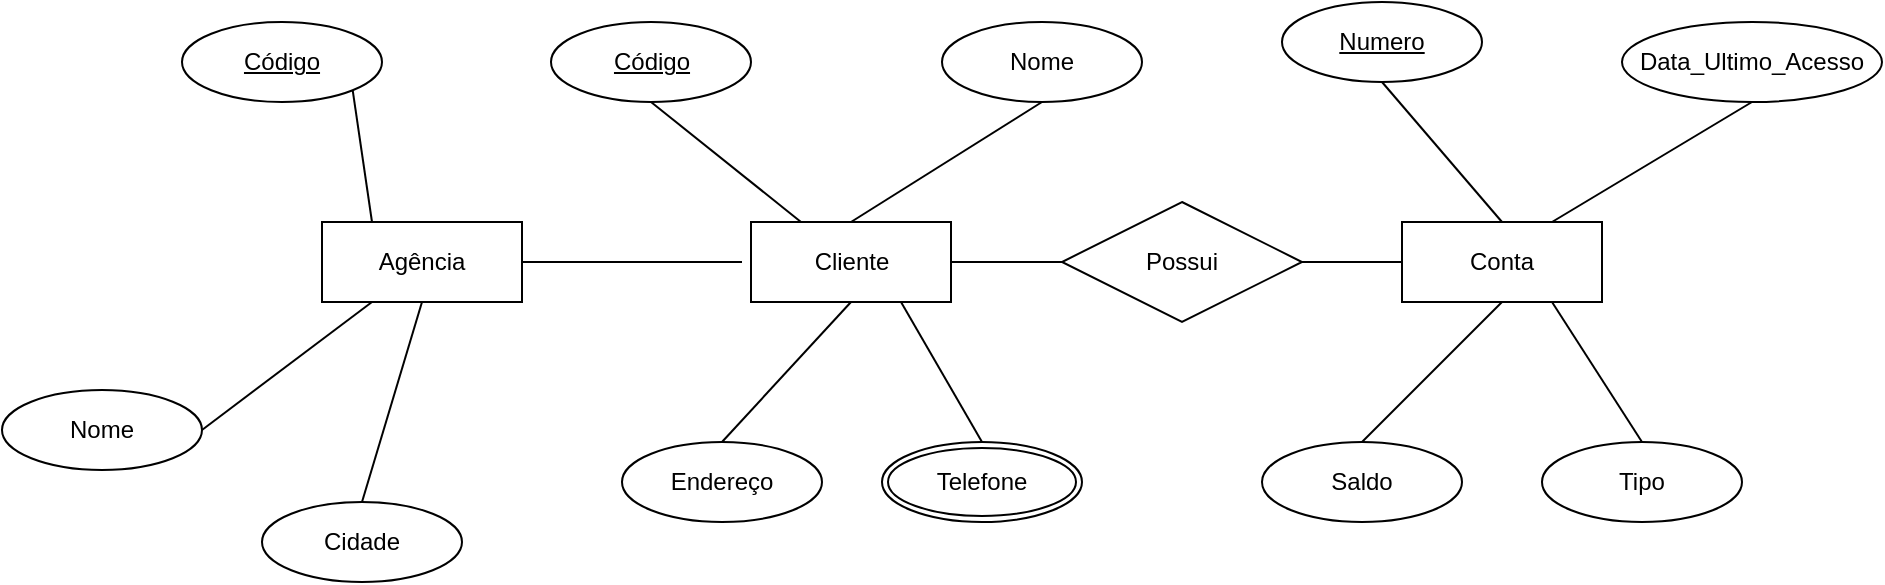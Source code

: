 <mxfile version="26.0.16" pages="2">
  <diagram name="Página-1" id="YKLD50ayqa_Byd86XjvF">
    <mxGraphModel dx="1392" dy="761" grid="1" gridSize="10" guides="1" tooltips="1" connect="1" arrows="1" fold="1" page="1" pageScale="1" pageWidth="1169" pageHeight="827" math="0" shadow="0">
      <root>
        <mxCell id="0" />
        <mxCell id="1" parent="0" />
        <mxCell id="oF4Gxb8_Ly_fKNvootru-1" value="Agência" style="whiteSpace=wrap;html=1;align=center;" vertex="1" parent="1">
          <mxGeometry x="270" y="310" width="100" height="40" as="geometry" />
        </mxCell>
        <mxCell id="oF4Gxb8_Ly_fKNvootru-2" value="Cliente" style="whiteSpace=wrap;html=1;align=center;" vertex="1" parent="1">
          <mxGeometry x="484.5" y="310" width="100" height="40" as="geometry" />
        </mxCell>
        <mxCell id="oF4Gxb8_Ly_fKNvootru-3" value="Conta" style="whiteSpace=wrap;html=1;align=center;" vertex="1" parent="1">
          <mxGeometry x="810" y="310" width="100" height="40" as="geometry" />
        </mxCell>
        <mxCell id="oF4Gxb8_Ly_fKNvootru-5" value="Possui" style="shape=rhombus;perimeter=rhombusPerimeter;whiteSpace=wrap;html=1;align=center;" vertex="1" parent="1">
          <mxGeometry x="640" y="300" width="120" height="60" as="geometry" />
        </mxCell>
        <mxCell id="oF4Gxb8_Ly_fKNvootru-7" value="" style="endArrow=none;html=1;rounded=0;exitX=1;exitY=0.5;exitDx=0;exitDy=0;" edge="1" parent="1" source="oF4Gxb8_Ly_fKNvootru-1">
          <mxGeometry relative="1" as="geometry">
            <mxPoint x="250" y="260" as="sourcePoint" />
            <mxPoint x="480" y="330" as="targetPoint" />
            <Array as="points" />
          </mxGeometry>
        </mxCell>
        <mxCell id="oF4Gxb8_Ly_fKNvootru-9" value="" style="endArrow=none;html=1;rounded=0;exitX=1;exitY=0.5;exitDx=0;exitDy=0;entryX=0;entryY=0.5;entryDx=0;entryDy=0;" edge="1" parent="1" source="oF4Gxb8_Ly_fKNvootru-2" target="oF4Gxb8_Ly_fKNvootru-5">
          <mxGeometry relative="1" as="geometry">
            <mxPoint x="500" y="390" as="sourcePoint" />
            <mxPoint x="660" y="390" as="targetPoint" />
          </mxGeometry>
        </mxCell>
        <mxCell id="oF4Gxb8_Ly_fKNvootru-10" value="" style="endArrow=none;html=1;rounded=0;exitX=1;exitY=0.5;exitDx=0;exitDy=0;entryX=0;entryY=0.5;entryDx=0;entryDy=0;" edge="1" parent="1" source="oF4Gxb8_Ly_fKNvootru-5" target="oF4Gxb8_Ly_fKNvootru-3">
          <mxGeometry relative="1" as="geometry">
            <mxPoint x="740" y="390" as="sourcePoint" />
            <mxPoint x="900" y="390" as="targetPoint" />
          </mxGeometry>
        </mxCell>
        <mxCell id="oF4Gxb8_Ly_fKNvootru-11" value="Código" style="ellipse;whiteSpace=wrap;html=1;align=center;fontStyle=4;" vertex="1" parent="1">
          <mxGeometry x="200" y="210" width="100" height="40" as="geometry" />
        </mxCell>
        <mxCell id="oF4Gxb8_Ly_fKNvootru-12" value="Cidade" style="ellipse;whiteSpace=wrap;html=1;align=center;" vertex="1" parent="1">
          <mxGeometry x="240" y="450" width="100" height="40" as="geometry" />
        </mxCell>
        <mxCell id="oF4Gxb8_Ly_fKNvootru-13" value="Nome" style="ellipse;whiteSpace=wrap;html=1;align=center;" vertex="1" parent="1">
          <mxGeometry x="110" y="394" width="100" height="40" as="geometry" />
        </mxCell>
        <mxCell id="oF4Gxb8_Ly_fKNvootru-14" value="Endereço" style="ellipse;whiteSpace=wrap;html=1;align=center;" vertex="1" parent="1">
          <mxGeometry x="420" y="420" width="100" height="40" as="geometry" />
        </mxCell>
        <mxCell id="oF4Gxb8_Ly_fKNvootru-15" value="Nome" style="ellipse;whiteSpace=wrap;html=1;align=center;" vertex="1" parent="1">
          <mxGeometry x="580" y="210" width="100" height="40" as="geometry" />
        </mxCell>
        <mxCell id="oF4Gxb8_Ly_fKNvootru-17" value="Data_Ultimo_Acesso" style="ellipse;whiteSpace=wrap;html=1;align=center;" vertex="1" parent="1">
          <mxGeometry x="920" y="210" width="130" height="40" as="geometry" />
        </mxCell>
        <mxCell id="oF4Gxb8_Ly_fKNvootru-19" value="Tipo" style="ellipse;whiteSpace=wrap;html=1;align=center;" vertex="1" parent="1">
          <mxGeometry x="880" y="420" width="100" height="40" as="geometry" />
        </mxCell>
        <mxCell id="oF4Gxb8_Ly_fKNvootru-20" value="Saldo" style="ellipse;whiteSpace=wrap;html=1;align=center;" vertex="1" parent="1">
          <mxGeometry x="740" y="420" width="100" height="40" as="geometry" />
        </mxCell>
        <mxCell id="oF4Gxb8_Ly_fKNvootru-21" value="" style="endArrow=none;html=1;rounded=0;exitX=1;exitY=1;exitDx=0;exitDy=0;entryX=0.25;entryY=0;entryDx=0;entryDy=0;" edge="1" parent="1" source="oF4Gxb8_Ly_fKNvootru-11" target="oF4Gxb8_Ly_fKNvootru-1">
          <mxGeometry relative="1" as="geometry">
            <mxPoint x="180" y="240" as="sourcePoint" />
            <mxPoint x="340" y="240" as="targetPoint" />
          </mxGeometry>
        </mxCell>
        <mxCell id="oF4Gxb8_Ly_fKNvootru-22" value="" style="endArrow=none;html=1;rounded=0;exitX=0.75;exitY=1;exitDx=0;exitDy=0;entryX=0.5;entryY=0;entryDx=0;entryDy=0;" edge="1" parent="1" source="oF4Gxb8_Ly_fKNvootru-3" target="oF4Gxb8_Ly_fKNvootru-19">
          <mxGeometry relative="1" as="geometry">
            <mxPoint x="500" y="390" as="sourcePoint" />
            <mxPoint x="660" y="390" as="targetPoint" />
          </mxGeometry>
        </mxCell>
        <mxCell id="oF4Gxb8_Ly_fKNvootru-23" value="" style="endArrow=none;html=1;rounded=0;entryX=0.5;entryY=0;entryDx=0;entryDy=0;exitX=0.5;exitY=1;exitDx=0;exitDy=0;" edge="1" parent="1" source="oF4Gxb8_Ly_fKNvootru-3" target="oF4Gxb8_Ly_fKNvootru-20">
          <mxGeometry relative="1" as="geometry">
            <mxPoint x="500" y="390" as="sourcePoint" />
            <mxPoint x="660" y="390" as="targetPoint" />
          </mxGeometry>
        </mxCell>
        <mxCell id="oF4Gxb8_Ly_fKNvootru-24" value="" style="endArrow=none;html=1;rounded=0;exitX=0.5;exitY=1;exitDx=0;exitDy=0;entryX=0.75;entryY=0;entryDx=0;entryDy=0;" edge="1" parent="1" source="oF4Gxb8_Ly_fKNvootru-17" target="oF4Gxb8_Ly_fKNvootru-3">
          <mxGeometry relative="1" as="geometry">
            <mxPoint x="500" y="390" as="sourcePoint" />
            <mxPoint x="660" y="390" as="targetPoint" />
          </mxGeometry>
        </mxCell>
        <mxCell id="oF4Gxb8_Ly_fKNvootru-25" value="" style="endArrow=none;html=1;rounded=0;entryX=0.5;entryY=1;entryDx=0;entryDy=0;exitX=0.5;exitY=0;exitDx=0;exitDy=0;" edge="1" parent="1" source="oF4Gxb8_Ly_fKNvootru-3" target="oF4Gxb8_Ly_fKNvootru-35">
          <mxGeometry relative="1" as="geometry">
            <mxPoint x="500" y="390" as="sourcePoint" />
            <mxPoint x="810" y="250" as="targetPoint" />
          </mxGeometry>
        </mxCell>
        <mxCell id="oF4Gxb8_Ly_fKNvootru-26" value="" style="endArrow=none;html=1;rounded=0;exitX=0.5;exitY=0;exitDx=0;exitDy=0;entryX=0.5;entryY=1;entryDx=0;entryDy=0;" edge="1" parent="1" source="oF4Gxb8_Ly_fKNvootru-14" target="oF4Gxb8_Ly_fKNvootru-2">
          <mxGeometry relative="1" as="geometry">
            <mxPoint x="500" y="390" as="sourcePoint" />
            <mxPoint x="660" y="390" as="targetPoint" />
          </mxGeometry>
        </mxCell>
        <mxCell id="oF4Gxb8_Ly_fKNvootru-27" value="" style="endArrow=none;html=1;rounded=0;exitX=0.5;exitY=0;exitDx=0;exitDy=0;entryX=0.5;entryY=1;entryDx=0;entryDy=0;" edge="1" parent="1" source="oF4Gxb8_Ly_fKNvootru-2" target="oF4Gxb8_Ly_fKNvootru-15">
          <mxGeometry relative="1" as="geometry">
            <mxPoint x="530" y="290" as="sourcePoint" />
            <mxPoint x="690" y="290" as="targetPoint" />
          </mxGeometry>
        </mxCell>
        <mxCell id="oF4Gxb8_Ly_fKNvootru-28" value="" style="endArrow=none;html=1;rounded=0;exitX=0.5;exitY=1;exitDx=0;exitDy=0;entryX=0.25;entryY=0;entryDx=0;entryDy=0;" edge="1" parent="1" source="oF4Gxb8_Ly_fKNvootru-34" target="oF4Gxb8_Ly_fKNvootru-2">
          <mxGeometry relative="1" as="geometry">
            <mxPoint x="446" y="253" as="sourcePoint" />
            <mxPoint x="590" y="280" as="targetPoint" />
          </mxGeometry>
        </mxCell>
        <mxCell id="oF4Gxb8_Ly_fKNvootru-29" value="" style="endArrow=none;html=1;rounded=0;exitX=0.5;exitY=1;exitDx=0;exitDy=0;entryX=0.5;entryY=0;entryDx=0;entryDy=0;" edge="1" parent="1" source="oF4Gxb8_Ly_fKNvootru-1" target="oF4Gxb8_Ly_fKNvootru-12">
          <mxGeometry relative="1" as="geometry">
            <mxPoint x="280" y="414" as="sourcePoint" />
            <mxPoint x="440" y="414" as="targetPoint" />
          </mxGeometry>
        </mxCell>
        <mxCell id="oF4Gxb8_Ly_fKNvootru-30" value="" style="endArrow=none;html=1;rounded=0;exitX=1;exitY=0.5;exitDx=0;exitDy=0;entryX=0.25;entryY=1;entryDx=0;entryDy=0;" edge="1" parent="1" source="oF4Gxb8_Ly_fKNvootru-13" target="oF4Gxb8_Ly_fKNvootru-1">
          <mxGeometry relative="1" as="geometry">
            <mxPoint x="190" y="414" as="sourcePoint" />
            <mxPoint x="350" y="414" as="targetPoint" />
          </mxGeometry>
        </mxCell>
        <mxCell id="oF4Gxb8_Ly_fKNvootru-31" value="Telefone" style="ellipse;shape=doubleEllipse;margin=3;whiteSpace=wrap;html=1;align=center;" vertex="1" parent="1">
          <mxGeometry x="550" y="420" width="100" height="40" as="geometry" />
        </mxCell>
        <mxCell id="oF4Gxb8_Ly_fKNvootru-32" value="" style="endArrow=none;html=1;rounded=0;exitX=0.75;exitY=1;exitDx=0;exitDy=0;entryX=0.5;entryY=0;entryDx=0;entryDy=0;" edge="1" parent="1" source="oF4Gxb8_Ly_fKNvootru-2" target="oF4Gxb8_Ly_fKNvootru-31">
          <mxGeometry relative="1" as="geometry">
            <mxPoint x="500" y="390" as="sourcePoint" />
            <mxPoint x="660" y="390" as="targetPoint" />
          </mxGeometry>
        </mxCell>
        <mxCell id="oF4Gxb8_Ly_fKNvootru-34" value="Código" style="ellipse;whiteSpace=wrap;html=1;align=center;fontStyle=4;" vertex="1" parent="1">
          <mxGeometry x="384.5" y="210" width="100" height="40" as="geometry" />
        </mxCell>
        <mxCell id="oF4Gxb8_Ly_fKNvootru-35" value="Numero" style="ellipse;whiteSpace=wrap;html=1;align=center;fontStyle=4;" vertex="1" parent="1">
          <mxGeometry x="750" y="200" width="100" height="40" as="geometry" />
        </mxCell>
      </root>
    </mxGraphModel>
  </diagram>
  <diagram id="N1OQjzX56sRF430faX7S" name="Página-2">
    <mxGraphModel dx="1392" dy="761" grid="1" gridSize="10" guides="1" tooltips="1" connect="1" arrows="1" fold="1" page="1" pageScale="1" pageWidth="1169" pageHeight="827" math="0" shadow="0">
      <root>
        <mxCell id="0" />
        <mxCell id="1" parent="0" />
        <mxCell id="zEsndk2blXosa882vPDh-1" value="TabConta" style="shape=table;startSize=30;container=1;collapsible=1;childLayout=tableLayout;fixedRows=1;rowLines=0;fontStyle=1;align=center;resizeLast=1;html=1;" vertex="1" parent="1">
          <mxGeometry x="800" y="290" width="180" height="210" as="geometry" />
        </mxCell>
        <mxCell id="zEsndk2blXosa882vPDh-2" value="" style="shape=tableRow;horizontal=0;startSize=0;swimlaneHead=0;swimlaneBody=0;fillColor=none;collapsible=0;dropTarget=0;points=[[0,0.5],[1,0.5]];portConstraint=eastwest;top=0;left=0;right=0;bottom=1;" vertex="1" parent="zEsndk2blXosa882vPDh-1">
          <mxGeometry y="30" width="180" height="30" as="geometry" />
        </mxCell>
        <mxCell id="zEsndk2blXosa882vPDh-3" value="PK" style="shape=partialRectangle;connectable=0;fillColor=none;top=0;left=0;bottom=0;right=0;fontStyle=1;overflow=hidden;whiteSpace=wrap;html=1;" vertex="1" parent="zEsndk2blXosa882vPDh-2">
          <mxGeometry width="30" height="30" as="geometry">
            <mxRectangle width="30" height="30" as="alternateBounds" />
          </mxGeometry>
        </mxCell>
        <mxCell id="zEsndk2blXosa882vPDh-4" value="CON_&lt;span style=&quot;font-weight: 400; text-align: center;&quot;&gt;Numero&lt;/span&gt;" style="shape=partialRectangle;connectable=0;fillColor=none;top=0;left=0;bottom=0;right=0;align=left;spacingLeft=6;fontStyle=5;overflow=hidden;whiteSpace=wrap;html=1;" vertex="1" parent="zEsndk2blXosa882vPDh-2">
          <mxGeometry x="30" width="150" height="30" as="geometry">
            <mxRectangle width="150" height="30" as="alternateBounds" />
          </mxGeometry>
        </mxCell>
        <mxCell id="zEsndk2blXosa882vPDh-5" value="" style="shape=tableRow;horizontal=0;startSize=0;swimlaneHead=0;swimlaneBody=0;fillColor=none;collapsible=0;dropTarget=0;points=[[0,0.5],[1,0.5]];portConstraint=eastwest;top=0;left=0;right=0;bottom=0;" vertex="1" parent="zEsndk2blXosa882vPDh-1">
          <mxGeometry y="60" width="180" height="30" as="geometry" />
        </mxCell>
        <mxCell id="zEsndk2blXosa882vPDh-6" value="" style="shape=partialRectangle;connectable=0;fillColor=none;top=0;left=0;bottom=0;right=0;editable=1;overflow=hidden;whiteSpace=wrap;html=1;" vertex="1" parent="zEsndk2blXosa882vPDh-5">
          <mxGeometry width="30" height="30" as="geometry">
            <mxRectangle width="30" height="30" as="alternateBounds" />
          </mxGeometry>
        </mxCell>
        <mxCell id="zEsndk2blXosa882vPDh-7" value="&lt;span style=&quot;text-align: center;&quot;&gt;Saldo&lt;/span&gt;" style="shape=partialRectangle;connectable=0;fillColor=none;top=0;left=0;bottom=0;right=0;align=left;spacingLeft=6;overflow=hidden;whiteSpace=wrap;html=1;" vertex="1" parent="zEsndk2blXosa882vPDh-5">
          <mxGeometry x="30" width="150" height="30" as="geometry">
            <mxRectangle width="150" height="30" as="alternateBounds" />
          </mxGeometry>
        </mxCell>
        <mxCell id="zEsndk2blXosa882vPDh-8" value="" style="shape=tableRow;horizontal=0;startSize=0;swimlaneHead=0;swimlaneBody=0;fillColor=none;collapsible=0;dropTarget=0;points=[[0,0.5],[1,0.5]];portConstraint=eastwest;top=0;left=0;right=0;bottom=0;" vertex="1" parent="zEsndk2blXosa882vPDh-1">
          <mxGeometry y="90" width="180" height="30" as="geometry" />
        </mxCell>
        <mxCell id="zEsndk2blXosa882vPDh-9" value="" style="shape=partialRectangle;connectable=0;fillColor=none;top=0;left=0;bottom=0;right=0;editable=1;overflow=hidden;whiteSpace=wrap;html=1;" vertex="1" parent="zEsndk2blXosa882vPDh-8">
          <mxGeometry width="30" height="30" as="geometry">
            <mxRectangle width="30" height="30" as="alternateBounds" />
          </mxGeometry>
        </mxCell>
        <mxCell id="zEsndk2blXosa882vPDh-10" value="&lt;span style=&quot;text-align: center;&quot;&gt;Tipo&lt;/span&gt;" style="shape=partialRectangle;connectable=0;fillColor=none;top=0;left=0;bottom=0;right=0;align=left;spacingLeft=6;overflow=hidden;whiteSpace=wrap;html=1;" vertex="1" parent="zEsndk2blXosa882vPDh-8">
          <mxGeometry x="30" width="150" height="30" as="geometry">
            <mxRectangle width="150" height="30" as="alternateBounds" />
          </mxGeometry>
        </mxCell>
        <mxCell id="zEsndk2blXosa882vPDh-11" value="" style="shape=tableRow;horizontal=0;startSize=0;swimlaneHead=0;swimlaneBody=0;fillColor=none;collapsible=0;dropTarget=0;points=[[0,0.5],[1,0.5]];portConstraint=eastwest;top=0;left=0;right=0;bottom=0;" vertex="1" parent="zEsndk2blXosa882vPDh-1">
          <mxGeometry y="120" width="180" height="30" as="geometry" />
        </mxCell>
        <mxCell id="zEsndk2blXosa882vPDh-12" value="" style="shape=partialRectangle;connectable=0;fillColor=none;top=0;left=0;bottom=0;right=0;editable=1;overflow=hidden;whiteSpace=wrap;html=1;" vertex="1" parent="zEsndk2blXosa882vPDh-11">
          <mxGeometry width="30" height="30" as="geometry">
            <mxRectangle width="30" height="30" as="alternateBounds" />
          </mxGeometry>
        </mxCell>
        <mxCell id="zEsndk2blXosa882vPDh-13" value="&lt;span style=&quot;text-align: center;&quot;&gt;Data_Ultimo_Acesso&lt;/span&gt;" style="shape=partialRectangle;connectable=0;fillColor=none;top=0;left=0;bottom=0;right=0;align=left;spacingLeft=6;overflow=hidden;whiteSpace=wrap;html=1;" vertex="1" parent="zEsndk2blXosa882vPDh-11">
          <mxGeometry x="30" width="150" height="30" as="geometry">
            <mxRectangle width="150" height="30" as="alternateBounds" />
          </mxGeometry>
        </mxCell>
        <mxCell id="xUvIMbnHzMot9eQR3abJ-1" value="" style="shape=tableRow;horizontal=0;startSize=0;swimlaneHead=0;swimlaneBody=0;fillColor=none;collapsible=0;dropTarget=0;points=[[0,0.5],[1,0.5]];portConstraint=eastwest;top=0;left=0;right=0;bottom=0;" vertex="1" parent="zEsndk2blXosa882vPDh-1">
          <mxGeometry y="150" width="180" height="30" as="geometry" />
        </mxCell>
        <mxCell id="xUvIMbnHzMot9eQR3abJ-2" value="FK" style="shape=partialRectangle;connectable=0;fillColor=none;top=0;left=0;bottom=0;right=0;fontStyle=0;overflow=hidden;whiteSpace=wrap;html=1;" vertex="1" parent="xUvIMbnHzMot9eQR3abJ-1">
          <mxGeometry width="30" height="30" as="geometry">
            <mxRectangle width="30" height="30" as="alternateBounds" />
          </mxGeometry>
        </mxCell>
        <mxCell id="xUvIMbnHzMot9eQR3abJ-3" value="&lt;span style=&quot;font-weight: 700;&quot;&gt;AG_&lt;/span&gt;&lt;span style=&quot;text-align: center;&quot;&gt;Código&lt;/span&gt;" style="shape=partialRectangle;connectable=0;fillColor=none;top=0;left=0;bottom=0;right=0;align=left;spacingLeft=6;fontStyle=0;overflow=hidden;whiteSpace=wrap;html=1;" vertex="1" parent="xUvIMbnHzMot9eQR3abJ-1">
          <mxGeometry x="30" width="150" height="30" as="geometry">
            <mxRectangle width="150" height="30" as="alternateBounds" />
          </mxGeometry>
        </mxCell>
        <mxCell id="xUvIMbnHzMot9eQR3abJ-4" value="" style="shape=tableRow;horizontal=0;startSize=0;swimlaneHead=0;swimlaneBody=0;fillColor=none;collapsible=0;dropTarget=0;points=[[0,0.5],[1,0.5]];portConstraint=eastwest;top=0;left=0;right=0;bottom=0;" vertex="1" parent="zEsndk2blXosa882vPDh-1">
          <mxGeometry y="180" width="180" height="30" as="geometry" />
        </mxCell>
        <mxCell id="xUvIMbnHzMot9eQR3abJ-5" value="FK" style="shape=partialRectangle;connectable=0;fillColor=none;top=0;left=0;bottom=0;right=0;fontStyle=0;overflow=hidden;whiteSpace=wrap;html=1;" vertex="1" parent="xUvIMbnHzMot9eQR3abJ-4">
          <mxGeometry width="30" height="30" as="geometry">
            <mxRectangle width="30" height="30" as="alternateBounds" />
          </mxGeometry>
        </mxCell>
        <mxCell id="xUvIMbnHzMot9eQR3abJ-6" value="&lt;span style=&quot;font-weight: 700;&quot;&gt;CL_&lt;/span&gt;&lt;span style=&quot;text-align: center;&quot;&gt;Código&lt;/span&gt;" style="shape=partialRectangle;connectable=0;fillColor=none;top=0;left=0;bottom=0;right=0;align=left;spacingLeft=6;fontStyle=0;overflow=hidden;whiteSpace=wrap;html=1;" vertex="1" parent="xUvIMbnHzMot9eQR3abJ-4">
          <mxGeometry x="30" width="150" height="30" as="geometry">
            <mxRectangle width="150" height="30" as="alternateBounds" />
          </mxGeometry>
        </mxCell>
        <mxCell id="zEsndk2blXosa882vPDh-14" value="TabCliente" style="shape=table;startSize=30;container=1;collapsible=1;childLayout=tableLayout;fixedRows=1;rowLines=0;fontStyle=1;align=center;resizeLast=1;html=1;" vertex="1" parent="1">
          <mxGeometry x="480" y="290" width="180" height="180" as="geometry" />
        </mxCell>
        <mxCell id="zEsndk2blXosa882vPDh-15" value="" style="shape=tableRow;horizontal=0;startSize=0;swimlaneHead=0;swimlaneBody=0;fillColor=none;collapsible=0;dropTarget=0;points=[[0,0.5],[1,0.5]];portConstraint=eastwest;top=0;left=0;right=0;bottom=1;" vertex="1" parent="zEsndk2blXosa882vPDh-14">
          <mxGeometry y="30" width="180" height="30" as="geometry" />
        </mxCell>
        <mxCell id="zEsndk2blXosa882vPDh-16" value="PK" style="shape=partialRectangle;connectable=0;fillColor=none;top=0;left=0;bottom=0;right=0;fontStyle=1;overflow=hidden;whiteSpace=wrap;html=1;" vertex="1" parent="zEsndk2blXosa882vPDh-15">
          <mxGeometry width="30" height="30" as="geometry">
            <mxRectangle width="30" height="30" as="alternateBounds" />
          </mxGeometry>
        </mxCell>
        <mxCell id="zEsndk2blXosa882vPDh-17" value="CL_&lt;span style=&quot;font-weight: 400; text-align: center;&quot;&gt;Código&lt;/span&gt;" style="shape=partialRectangle;connectable=0;fillColor=none;top=0;left=0;bottom=0;right=0;align=left;spacingLeft=6;fontStyle=5;overflow=hidden;whiteSpace=wrap;html=1;" vertex="1" parent="zEsndk2blXosa882vPDh-15">
          <mxGeometry x="30" width="150" height="30" as="geometry">
            <mxRectangle width="150" height="30" as="alternateBounds" />
          </mxGeometry>
        </mxCell>
        <mxCell id="zEsndk2blXosa882vPDh-18" value="" style="shape=tableRow;horizontal=0;startSize=0;swimlaneHead=0;swimlaneBody=0;fillColor=none;collapsible=0;dropTarget=0;points=[[0,0.5],[1,0.5]];portConstraint=eastwest;top=0;left=0;right=0;bottom=0;" vertex="1" parent="zEsndk2blXosa882vPDh-14">
          <mxGeometry y="60" width="180" height="30" as="geometry" />
        </mxCell>
        <mxCell id="zEsndk2blXosa882vPDh-19" value="" style="shape=partialRectangle;connectable=0;fillColor=none;top=0;left=0;bottom=0;right=0;editable=1;overflow=hidden;whiteSpace=wrap;html=1;" vertex="1" parent="zEsndk2blXosa882vPDh-18">
          <mxGeometry width="30" height="30" as="geometry">
            <mxRectangle width="30" height="30" as="alternateBounds" />
          </mxGeometry>
        </mxCell>
        <mxCell id="zEsndk2blXosa882vPDh-20" value="&lt;span style=&quot;text-align: center;&quot;&gt;Nome&lt;/span&gt;" style="shape=partialRectangle;connectable=0;fillColor=none;top=0;left=0;bottom=0;right=0;align=left;spacingLeft=6;overflow=hidden;whiteSpace=wrap;html=1;" vertex="1" parent="zEsndk2blXosa882vPDh-18">
          <mxGeometry x="30" width="150" height="30" as="geometry">
            <mxRectangle width="150" height="30" as="alternateBounds" />
          </mxGeometry>
        </mxCell>
        <mxCell id="zEsndk2blXosa882vPDh-21" value="" style="shape=tableRow;horizontal=0;startSize=0;swimlaneHead=0;swimlaneBody=0;fillColor=none;collapsible=0;dropTarget=0;points=[[0,0.5],[1,0.5]];portConstraint=eastwest;top=0;left=0;right=0;bottom=0;" vertex="1" parent="zEsndk2blXosa882vPDh-14">
          <mxGeometry y="90" width="180" height="30" as="geometry" />
        </mxCell>
        <mxCell id="zEsndk2blXosa882vPDh-22" value="" style="shape=partialRectangle;connectable=0;fillColor=none;top=0;left=0;bottom=0;right=0;editable=1;overflow=hidden;whiteSpace=wrap;html=1;" vertex="1" parent="zEsndk2blXosa882vPDh-21">
          <mxGeometry width="30" height="30" as="geometry">
            <mxRectangle width="30" height="30" as="alternateBounds" />
          </mxGeometry>
        </mxCell>
        <mxCell id="zEsndk2blXosa882vPDh-23" value="&lt;span style=&quot;text-align: center;&quot;&gt;Endereço&lt;/span&gt;" style="shape=partialRectangle;connectable=0;fillColor=none;top=0;left=0;bottom=0;right=0;align=left;spacingLeft=6;overflow=hidden;whiteSpace=wrap;html=1;" vertex="1" parent="zEsndk2blXosa882vPDh-21">
          <mxGeometry x="30" width="150" height="30" as="geometry">
            <mxRectangle width="150" height="30" as="alternateBounds" />
          </mxGeometry>
        </mxCell>
        <mxCell id="zEsndk2blXosa882vPDh-24" value="" style="shape=tableRow;horizontal=0;startSize=0;swimlaneHead=0;swimlaneBody=0;fillColor=none;collapsible=0;dropTarget=0;points=[[0,0.5],[1,0.5]];portConstraint=eastwest;top=0;left=0;right=0;bottom=0;" vertex="1" parent="zEsndk2blXosa882vPDh-14">
          <mxGeometry y="120" width="180" height="30" as="geometry" />
        </mxCell>
        <mxCell id="zEsndk2blXosa882vPDh-25" value="" style="shape=partialRectangle;connectable=0;fillColor=none;top=0;left=0;bottom=0;right=0;editable=1;overflow=hidden;whiteSpace=wrap;html=1;" vertex="1" parent="zEsndk2blXosa882vPDh-24">
          <mxGeometry width="30" height="30" as="geometry">
            <mxRectangle width="30" height="30" as="alternateBounds" />
          </mxGeometry>
        </mxCell>
        <mxCell id="zEsndk2blXosa882vPDh-26" value="&lt;span style=&quot;text-align: center;&quot;&gt;Telefone&lt;/span&gt;" style="shape=partialRectangle;connectable=0;fillColor=none;top=0;left=0;bottom=0;right=0;align=left;spacingLeft=6;overflow=hidden;whiteSpace=wrap;html=1;" vertex="1" parent="zEsndk2blXosa882vPDh-24">
          <mxGeometry x="30" width="150" height="30" as="geometry">
            <mxRectangle width="150" height="30" as="alternateBounds" />
          </mxGeometry>
        </mxCell>
        <mxCell id="xUvIMbnHzMot9eQR3abJ-7" value="" style="shape=tableRow;horizontal=0;startSize=0;swimlaneHead=0;swimlaneBody=0;fillColor=none;collapsible=0;dropTarget=0;points=[[0,0.5],[1,0.5]];portConstraint=eastwest;top=0;left=0;right=0;bottom=0;" vertex="1" parent="zEsndk2blXosa882vPDh-14">
          <mxGeometry y="150" width="180" height="30" as="geometry" />
        </mxCell>
        <mxCell id="xUvIMbnHzMot9eQR3abJ-8" value="FK" style="shape=partialRectangle;connectable=0;fillColor=none;top=0;left=0;bottom=0;right=0;fontStyle=0;overflow=hidden;whiteSpace=wrap;html=1;" vertex="1" parent="xUvIMbnHzMot9eQR3abJ-7">
          <mxGeometry width="30" height="30" as="geometry">
            <mxRectangle width="30" height="30" as="alternateBounds" />
          </mxGeometry>
        </mxCell>
        <mxCell id="xUvIMbnHzMot9eQR3abJ-9" value="&lt;span style=&quot;font-weight: 700;&quot;&gt;CON_&lt;/span&gt;&lt;span style=&quot;text-align: center;&quot;&gt;Numero&lt;/span&gt;" style="shape=partialRectangle;connectable=0;fillColor=none;top=0;left=0;bottom=0;right=0;align=left;spacingLeft=6;fontStyle=0;overflow=hidden;whiteSpace=wrap;html=1;" vertex="1" parent="xUvIMbnHzMot9eQR3abJ-7">
          <mxGeometry x="30" width="150" height="30" as="geometry">
            <mxRectangle width="150" height="30" as="alternateBounds" />
          </mxGeometry>
        </mxCell>
        <mxCell id="zEsndk2blXosa882vPDh-27" value="TabAgência" style="shape=table;startSize=30;container=1;collapsible=1;childLayout=tableLayout;fixedRows=1;rowLines=0;fontStyle=1;align=center;resizeLast=1;html=1;" vertex="1" parent="1">
          <mxGeometry x="180" y="290" width="180" height="120" as="geometry" />
        </mxCell>
        <mxCell id="zEsndk2blXosa882vPDh-28" value="" style="shape=tableRow;horizontal=0;startSize=0;swimlaneHead=0;swimlaneBody=0;fillColor=none;collapsible=0;dropTarget=0;points=[[0,0.5],[1,0.5]];portConstraint=eastwest;top=0;left=0;right=0;bottom=1;" vertex="1" parent="zEsndk2blXosa882vPDh-27">
          <mxGeometry y="30" width="180" height="30" as="geometry" />
        </mxCell>
        <mxCell id="zEsndk2blXosa882vPDh-29" value="PK" style="shape=partialRectangle;connectable=0;fillColor=none;top=0;left=0;bottom=0;right=0;fontStyle=1;overflow=hidden;whiteSpace=wrap;html=1;" vertex="1" parent="zEsndk2blXosa882vPDh-28">
          <mxGeometry width="30" height="30" as="geometry">
            <mxRectangle width="30" height="30" as="alternateBounds" />
          </mxGeometry>
        </mxCell>
        <mxCell id="zEsndk2blXosa882vPDh-30" value="AG_&lt;span style=&quot;font-weight: 400; text-align: center;&quot;&gt;Código&lt;/span&gt;" style="shape=partialRectangle;connectable=0;fillColor=none;top=0;left=0;bottom=0;right=0;align=left;spacingLeft=6;fontStyle=5;overflow=hidden;whiteSpace=wrap;html=1;" vertex="1" parent="zEsndk2blXosa882vPDh-28">
          <mxGeometry x="30" width="150" height="30" as="geometry">
            <mxRectangle width="150" height="30" as="alternateBounds" />
          </mxGeometry>
        </mxCell>
        <mxCell id="zEsndk2blXosa882vPDh-31" value="" style="shape=tableRow;horizontal=0;startSize=0;swimlaneHead=0;swimlaneBody=0;fillColor=none;collapsible=0;dropTarget=0;points=[[0,0.5],[1,0.5]];portConstraint=eastwest;top=0;left=0;right=0;bottom=0;" vertex="1" parent="zEsndk2blXosa882vPDh-27">
          <mxGeometry y="60" width="180" height="30" as="geometry" />
        </mxCell>
        <mxCell id="zEsndk2blXosa882vPDh-32" value="" style="shape=partialRectangle;connectable=0;fillColor=none;top=0;left=0;bottom=0;right=0;editable=1;overflow=hidden;whiteSpace=wrap;html=1;" vertex="1" parent="zEsndk2blXosa882vPDh-31">
          <mxGeometry width="30" height="30" as="geometry">
            <mxRectangle width="30" height="30" as="alternateBounds" />
          </mxGeometry>
        </mxCell>
        <mxCell id="zEsndk2blXosa882vPDh-33" value="&lt;span style=&quot;text-align: center;&quot;&gt;Nome&lt;/span&gt;" style="shape=partialRectangle;connectable=0;fillColor=none;top=0;left=0;bottom=0;right=0;align=left;spacingLeft=6;overflow=hidden;whiteSpace=wrap;html=1;" vertex="1" parent="zEsndk2blXosa882vPDh-31">
          <mxGeometry x="30" width="150" height="30" as="geometry">
            <mxRectangle width="150" height="30" as="alternateBounds" />
          </mxGeometry>
        </mxCell>
        <mxCell id="zEsndk2blXosa882vPDh-34" value="" style="shape=tableRow;horizontal=0;startSize=0;swimlaneHead=0;swimlaneBody=0;fillColor=none;collapsible=0;dropTarget=0;points=[[0,0.5],[1,0.5]];portConstraint=eastwest;top=0;left=0;right=0;bottom=0;" vertex="1" parent="zEsndk2blXosa882vPDh-27">
          <mxGeometry y="90" width="180" height="30" as="geometry" />
        </mxCell>
        <mxCell id="zEsndk2blXosa882vPDh-35" value="" style="shape=partialRectangle;connectable=0;fillColor=none;top=0;left=0;bottom=0;right=0;editable=1;overflow=hidden;whiteSpace=wrap;html=1;" vertex="1" parent="zEsndk2blXosa882vPDh-34">
          <mxGeometry width="30" height="30" as="geometry">
            <mxRectangle width="30" height="30" as="alternateBounds" />
          </mxGeometry>
        </mxCell>
        <mxCell id="zEsndk2blXosa882vPDh-36" value="&lt;span style=&quot;text-align: center;&quot;&gt;Cidade&lt;/span&gt;" style="shape=partialRectangle;connectable=0;fillColor=none;top=0;left=0;bottom=0;right=0;align=left;spacingLeft=6;overflow=hidden;whiteSpace=wrap;html=1;" vertex="1" parent="zEsndk2blXosa882vPDh-34">
          <mxGeometry x="30" width="150" height="30" as="geometry">
            <mxRectangle width="150" height="30" as="alternateBounds" />
          </mxGeometry>
        </mxCell>
        <mxCell id="xUvIMbnHzMot9eQR3abJ-10" value="" style="endArrow=none;html=1;rounded=0;exitX=1;exitY=0.5;exitDx=0;exitDy=0;entryX=0;entryY=0.5;entryDx=0;entryDy=0;" edge="1" parent="1" source="zEsndk2blXosa882vPDh-24" target="zEsndk2blXosa882vPDh-8">
          <mxGeometry relative="1" as="geometry">
            <mxPoint x="500" y="390" as="sourcePoint" />
            <mxPoint x="660" y="390" as="targetPoint" />
          </mxGeometry>
        </mxCell>
        <mxCell id="xUvIMbnHzMot9eQR3abJ-11" value="" style="endArrow=none;html=1;rounded=0;exitX=1;exitY=0.5;exitDx=0;exitDy=0;entryX=0;entryY=0.5;entryDx=0;entryDy=0;" edge="1" parent="1" source="zEsndk2blXosa882vPDh-31" target="zEsndk2blXosa882vPDh-21">
          <mxGeometry relative="1" as="geometry">
            <mxPoint x="500" y="390" as="sourcePoint" />
            <mxPoint x="660" y="390" as="targetPoint" />
          </mxGeometry>
        </mxCell>
      </root>
    </mxGraphModel>
  </diagram>
</mxfile>
